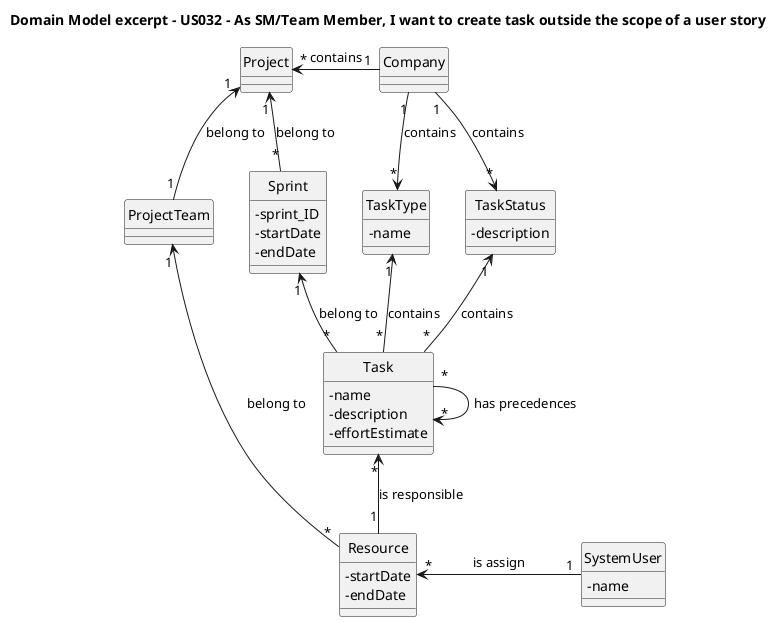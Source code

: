 @startuml
'https://plantuml.com/class-diagram

skinparam classAttributeIconSize 0
hide circle

title Domain Model excerpt - US032 - As SM/Team Member, I want to create task outside the scope of a user story

together {
class Company{
}
class TaskType{
- name
}
class TaskStatus{
- description
}
class Project{
}
}
together {
class ProjectTeam{
}
class Sprint{
-sprint_ID
-startDate
-endDate
}
}
together {
class Resource{
-startDate
-endDate
}
class Task{
-name
-description
-effortEstimate
}
}
class SystemUser{
-name
}


Company "1" --> "*" TaskType: contains
Company "1" --> "*" TaskStatus: contains
Company "1" -left-> "*" Project: contains
TaskType "1" <-- "*" Task: contains
TaskStatus "1" <-- "*" Task: contains
Task "*" --> "*" Task: has precedences
Project "1" <-- "*" Sprint: belong to
Project "1" <-right- "1" ProjectTeam: belong to
Sprint "1" <-right- "*" Task: belong to
ProjectTeam "1" <-- "*" Resource: belong to
Task "*" <-- "1" Resource: is responsible
Resource "*" <-right- "1" SystemUser: is assign

@enduml
